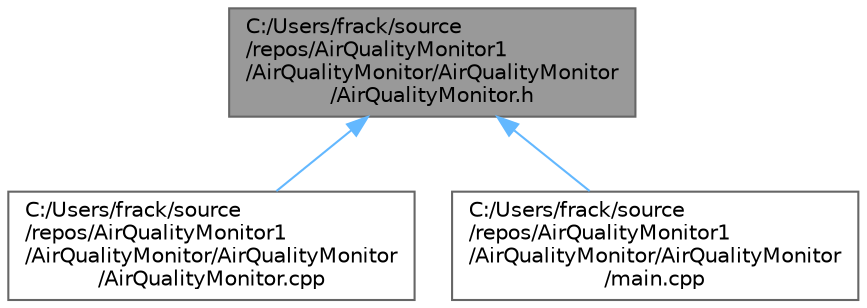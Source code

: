 digraph "C:/Users/frack/source/repos/AirQualityMonitor1/AirQualityMonitor/AirQualityMonitor/AirQualityMonitor.h"
{
 // LATEX_PDF_SIZE
  bgcolor="transparent";
  edge [fontname=Helvetica,fontsize=10,labelfontname=Helvetica,labelfontsize=10];
  node [fontname=Helvetica,fontsize=10,shape=box,height=0.2,width=0.4];
  Node1 [id="Node000001",label="C:/Users/frack/source\l/repos/AirQualityMonitor1\l/AirQualityMonitor/AirQualityMonitor\l/AirQualityMonitor.h",height=0.2,width=0.4,color="gray40", fillcolor="grey60", style="filled", fontcolor="black",tooltip="Główna klasa aplikacji monitorującej jakość powietrza."];
  Node1 -> Node2 [id="edge1_Node000001_Node000002",dir="back",color="steelblue1",style="solid",tooltip=" "];
  Node2 [id="Node000002",label="C:/Users/frack/source\l/repos/AirQualityMonitor1\l/AirQualityMonitor/AirQualityMonitor\l/AirQualityMonitor.cpp",height=0.2,width=0.4,color="grey40", fillcolor="white", style="filled",URL="$_air_quality_monitor_8cpp.html",tooltip="Implementacja klasy AirQualityMonitor - Monitor jakości powietrza."];
  Node1 -> Node3 [id="edge2_Node000001_Node000003",dir="back",color="steelblue1",style="solid",tooltip=" "];
  Node3 [id="Node000003",label="C:/Users/frack/source\l/repos/AirQualityMonitor1\l/AirQualityMonitor/AirQualityMonitor\l/main.cpp",height=0.2,width=0.4,color="grey40", fillcolor="white", style="filled",URL="$main_8cpp.html",tooltip=" "];
}
